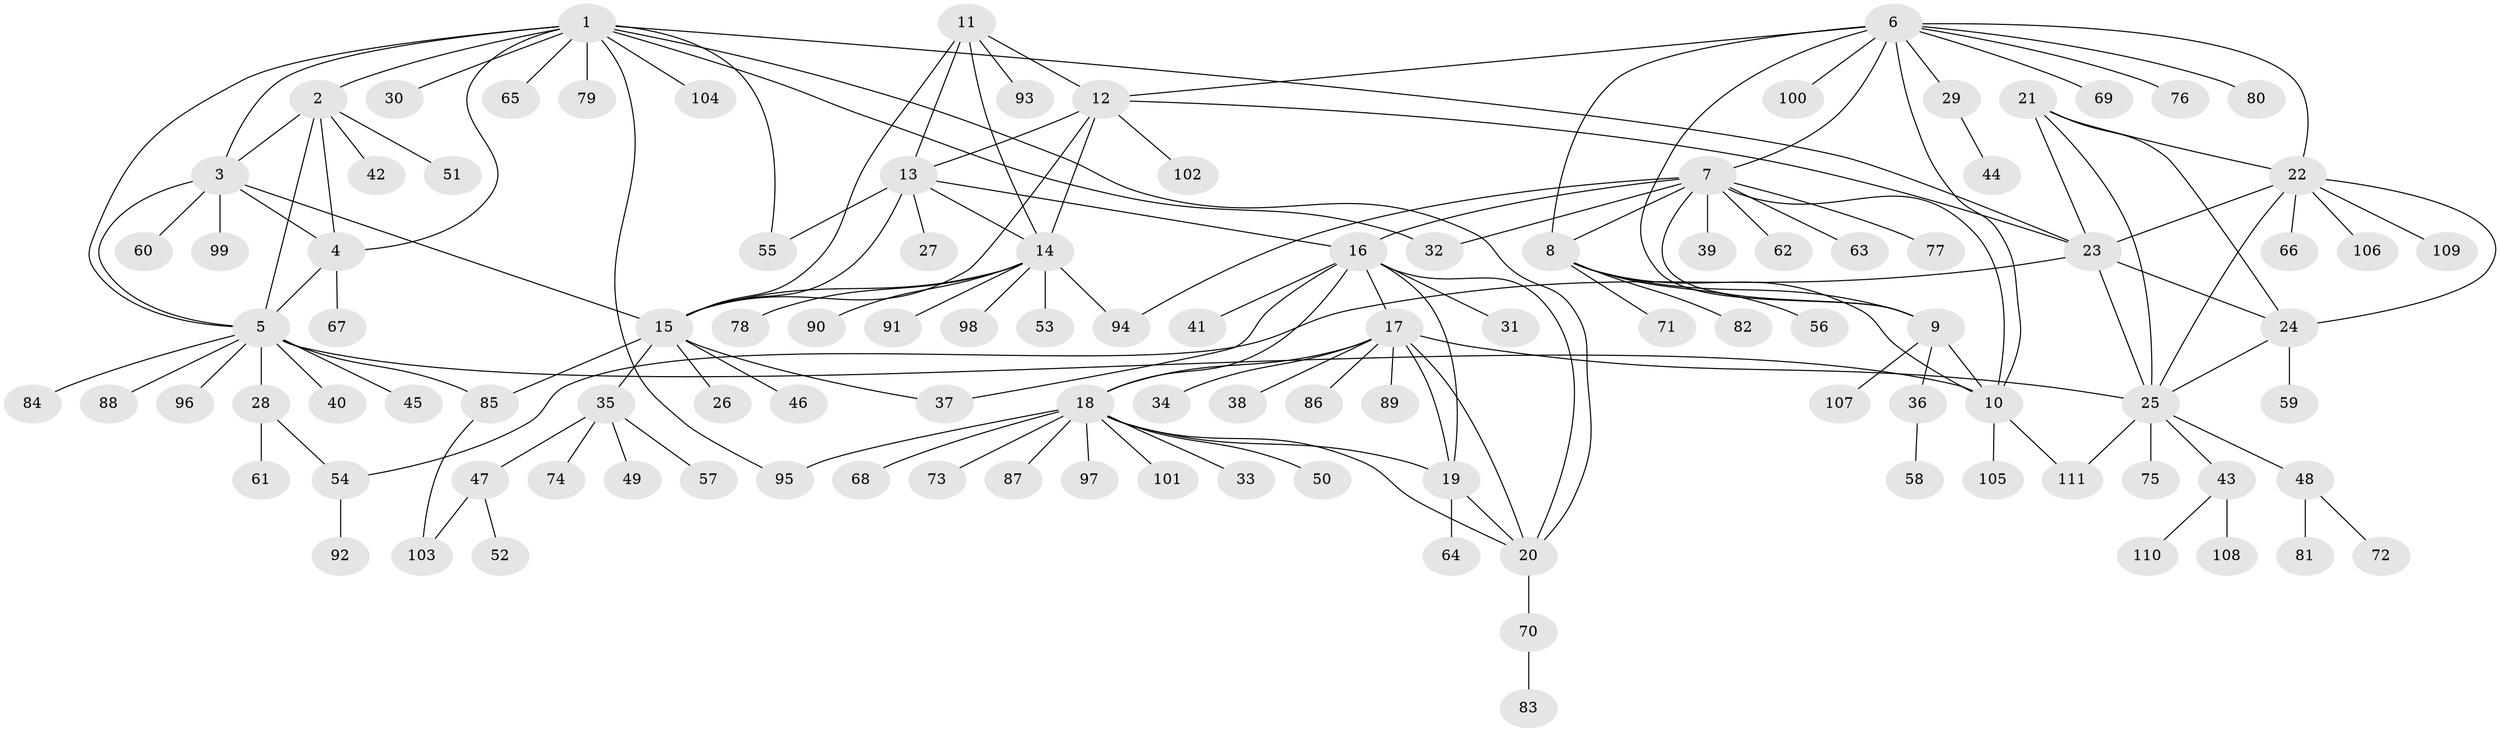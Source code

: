 // Generated by graph-tools (version 1.1) at 2025/55/03/09/25 04:55:17]
// undirected, 111 vertices, 155 edges
graph export_dot {
graph [start="1"]
  node [color=gray90,style=filled];
  1;
  2;
  3;
  4;
  5;
  6;
  7;
  8;
  9;
  10;
  11;
  12;
  13;
  14;
  15;
  16;
  17;
  18;
  19;
  20;
  21;
  22;
  23;
  24;
  25;
  26;
  27;
  28;
  29;
  30;
  31;
  32;
  33;
  34;
  35;
  36;
  37;
  38;
  39;
  40;
  41;
  42;
  43;
  44;
  45;
  46;
  47;
  48;
  49;
  50;
  51;
  52;
  53;
  54;
  55;
  56;
  57;
  58;
  59;
  60;
  61;
  62;
  63;
  64;
  65;
  66;
  67;
  68;
  69;
  70;
  71;
  72;
  73;
  74;
  75;
  76;
  77;
  78;
  79;
  80;
  81;
  82;
  83;
  84;
  85;
  86;
  87;
  88;
  89;
  90;
  91;
  92;
  93;
  94;
  95;
  96;
  97;
  98;
  99;
  100;
  101;
  102;
  103;
  104;
  105;
  106;
  107;
  108;
  109;
  110;
  111;
  1 -- 2;
  1 -- 3;
  1 -- 4;
  1 -- 5;
  1 -- 20;
  1 -- 23;
  1 -- 30;
  1 -- 32;
  1 -- 55;
  1 -- 65;
  1 -- 79;
  1 -- 95;
  1 -- 104;
  2 -- 3;
  2 -- 4;
  2 -- 5;
  2 -- 42;
  2 -- 51;
  3 -- 4;
  3 -- 5;
  3 -- 15;
  3 -- 60;
  3 -- 99;
  4 -- 5;
  4 -- 67;
  5 -- 10;
  5 -- 28;
  5 -- 40;
  5 -- 45;
  5 -- 84;
  5 -- 85;
  5 -- 88;
  5 -- 96;
  6 -- 7;
  6 -- 8;
  6 -- 9;
  6 -- 10;
  6 -- 12;
  6 -- 22;
  6 -- 29;
  6 -- 69;
  6 -- 76;
  6 -- 80;
  6 -- 100;
  7 -- 8;
  7 -- 9;
  7 -- 10;
  7 -- 16;
  7 -- 32;
  7 -- 39;
  7 -- 62;
  7 -- 63;
  7 -- 77;
  7 -- 94;
  8 -- 9;
  8 -- 10;
  8 -- 56;
  8 -- 71;
  8 -- 82;
  9 -- 10;
  9 -- 36;
  9 -- 107;
  10 -- 105;
  10 -- 111;
  11 -- 12;
  11 -- 13;
  11 -- 14;
  11 -- 15;
  11 -- 93;
  12 -- 13;
  12 -- 14;
  12 -- 15;
  12 -- 23;
  12 -- 102;
  13 -- 14;
  13 -- 15;
  13 -- 16;
  13 -- 27;
  13 -- 55;
  14 -- 15;
  14 -- 53;
  14 -- 78;
  14 -- 90;
  14 -- 91;
  14 -- 94;
  14 -- 98;
  15 -- 26;
  15 -- 35;
  15 -- 37;
  15 -- 46;
  15 -- 85;
  16 -- 17;
  16 -- 18;
  16 -- 19;
  16 -- 20;
  16 -- 31;
  16 -- 37;
  16 -- 41;
  17 -- 18;
  17 -- 19;
  17 -- 20;
  17 -- 25;
  17 -- 34;
  17 -- 38;
  17 -- 86;
  17 -- 89;
  18 -- 19;
  18 -- 20;
  18 -- 33;
  18 -- 50;
  18 -- 68;
  18 -- 73;
  18 -- 87;
  18 -- 95;
  18 -- 97;
  18 -- 101;
  19 -- 20;
  19 -- 64;
  20 -- 70;
  21 -- 22;
  21 -- 23;
  21 -- 24;
  21 -- 25;
  22 -- 23;
  22 -- 24;
  22 -- 25;
  22 -- 66;
  22 -- 106;
  22 -- 109;
  23 -- 24;
  23 -- 25;
  23 -- 54;
  24 -- 25;
  24 -- 59;
  25 -- 43;
  25 -- 48;
  25 -- 75;
  25 -- 111;
  28 -- 54;
  28 -- 61;
  29 -- 44;
  35 -- 47;
  35 -- 49;
  35 -- 57;
  35 -- 74;
  36 -- 58;
  43 -- 108;
  43 -- 110;
  47 -- 52;
  47 -- 103;
  48 -- 72;
  48 -- 81;
  54 -- 92;
  70 -- 83;
  85 -- 103;
}
